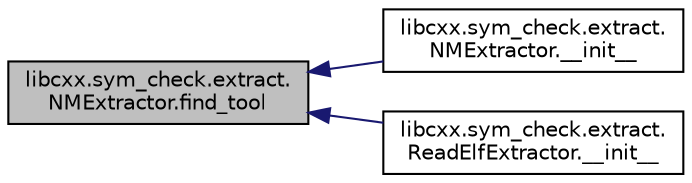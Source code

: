digraph "libcxx.sym_check.extract.NMExtractor.find_tool"
{
  edge [fontname="Helvetica",fontsize="10",labelfontname="Helvetica",labelfontsize="10"];
  node [fontname="Helvetica",fontsize="10",shape=record];
  rankdir="LR";
  Node9 [label="libcxx.sym_check.extract.\lNMExtractor.find_tool",height=0.2,width=0.4,color="black", fillcolor="grey75", style="filled", fontcolor="black"];
  Node9 -> Node10 [dir="back",color="midnightblue",fontsize="10",style="solid",fontname="Helvetica"];
  Node10 [label="libcxx.sym_check.extract.\lNMExtractor.__init__",height=0.2,width=0.4,color="black", fillcolor="white", style="filled",URL="$classlibcxx_1_1sym__check_1_1extract_1_1_n_m_extractor.html#a1bf604506d834cbee90cba626a00847c"];
  Node9 -> Node11 [dir="back",color="midnightblue",fontsize="10",style="solid",fontname="Helvetica"];
  Node11 [label="libcxx.sym_check.extract.\lReadElfExtractor.__init__",height=0.2,width=0.4,color="black", fillcolor="white", style="filled",URL="$classlibcxx_1_1sym__check_1_1extract_1_1_read_elf_extractor.html#a007a016ce8a4182553bb78f572875f08"];
}
